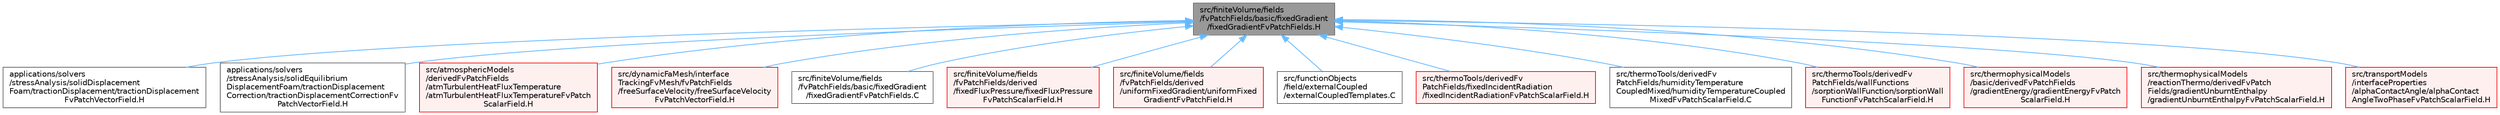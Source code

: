 digraph "src/finiteVolume/fields/fvPatchFields/basic/fixedGradient/fixedGradientFvPatchFields.H"
{
 // LATEX_PDF_SIZE
  bgcolor="transparent";
  edge [fontname=Helvetica,fontsize=10,labelfontname=Helvetica,labelfontsize=10];
  node [fontname=Helvetica,fontsize=10,shape=box,height=0.2,width=0.4];
  Node1 [id="Node000001",label="src/finiteVolume/fields\l/fvPatchFields/basic/fixedGradient\l/fixedGradientFvPatchFields.H",height=0.2,width=0.4,color="gray40", fillcolor="grey60", style="filled", fontcolor="black",tooltip=" "];
  Node1 -> Node2 [id="edge1_Node000001_Node000002",dir="back",color="steelblue1",style="solid",tooltip=" "];
  Node2 [id="Node000002",label="applications/solvers\l/stressAnalysis/solidDisplacement\lFoam/tractionDisplacement/tractionDisplacement\lFvPatchVectorField.H",height=0.2,width=0.4,color="grey40", fillcolor="white", style="filled",URL="$tractionDisplacementFvPatchVectorField_8H.html",tooltip=" "];
  Node1 -> Node3 [id="edge2_Node000001_Node000003",dir="back",color="steelblue1",style="solid",tooltip=" "];
  Node3 [id="Node000003",label="applications/solvers\l/stressAnalysis/solidEquilibrium\lDisplacementFoam/tractionDisplacement\lCorrection/tractionDisplacementCorrectionFv\lPatchVectorField.H",height=0.2,width=0.4,color="grey40", fillcolor="white", style="filled",URL="$tractionDisplacementCorrectionFvPatchVectorField_8H.html",tooltip=" "];
  Node1 -> Node4 [id="edge3_Node000001_Node000004",dir="back",color="steelblue1",style="solid",tooltip=" "];
  Node4 [id="Node000004",label="src/atmosphericModels\l/derivedFvPatchFields\l/atmTurbulentHeatFluxTemperature\l/atmTurbulentHeatFluxTemperatureFvPatch\lScalarField.H",height=0.2,width=0.4,color="red", fillcolor="#FFF0F0", style="filled",URL="$atmTurbulentHeatFluxTemperatureFvPatchScalarField_8H.html",tooltip=" "];
  Node1 -> Node6 [id="edge4_Node000001_Node000006",dir="back",color="steelblue1",style="solid",tooltip=" "];
  Node6 [id="Node000006",label="src/dynamicFaMesh/interface\lTrackingFvMesh/fvPatchFields\l/freeSurfaceVelocity/freeSurfaceVelocity\lFvPatchVectorField.H",height=0.2,width=0.4,color="red", fillcolor="#FFF0F0", style="filled",URL="$freeSurfaceVelocityFvPatchVectorField_8H.html",tooltip=" "];
  Node1 -> Node8 [id="edge5_Node000001_Node000008",dir="back",color="steelblue1",style="solid",tooltip=" "];
  Node8 [id="Node000008",label="src/finiteVolume/fields\l/fvPatchFields/basic/fixedGradient\l/fixedGradientFvPatchFields.C",height=0.2,width=0.4,color="grey40", fillcolor="white", style="filled",URL="$fixedGradientFvPatchFields_8C.html",tooltip=" "];
  Node1 -> Node9 [id="edge6_Node000001_Node000009",dir="back",color="steelblue1",style="solid",tooltip=" "];
  Node9 [id="Node000009",label="src/finiteVolume/fields\l/fvPatchFields/derived\l/fixedFluxPressure/fixedFluxPressure\lFvPatchScalarField.H",height=0.2,width=0.4,color="red", fillcolor="#FFF0F0", style="filled",URL="$fixedFluxPressureFvPatchScalarField_8H.html",tooltip=" "];
  Node1 -> Node26 [id="edge7_Node000001_Node000026",dir="back",color="steelblue1",style="solid",tooltip=" "];
  Node26 [id="Node000026",label="src/finiteVolume/fields\l/fvPatchFields/derived\l/uniformFixedGradient/uniformFixed\lGradientFvPatchField.H",height=0.2,width=0.4,color="red", fillcolor="#FFF0F0", style="filled",URL="$uniformFixedGradientFvPatchField_8H.html",tooltip=" "];
  Node1 -> Node29 [id="edge8_Node000001_Node000029",dir="back",color="steelblue1",style="solid",tooltip=" "];
  Node29 [id="Node000029",label="src/functionObjects\l/field/externalCoupled\l/externalCoupledTemplates.C",height=0.2,width=0.4,color="grey40", fillcolor="white", style="filled",URL="$externalCoupledTemplates_8C.html",tooltip=" "];
  Node1 -> Node30 [id="edge9_Node000001_Node000030",dir="back",color="steelblue1",style="solid",tooltip=" "];
  Node30 [id="Node000030",label="src/thermoTools/derivedFv\lPatchFields/fixedIncidentRadiation\l/fixedIncidentRadiationFvPatchScalarField.H",height=0.2,width=0.4,color="red", fillcolor="#FFF0F0", style="filled",URL="$fixedIncidentRadiationFvPatchScalarField_8H.html",tooltip=" "];
  Node1 -> Node32 [id="edge10_Node000001_Node000032",dir="back",color="steelblue1",style="solid",tooltip=" "];
  Node32 [id="Node000032",label="src/thermoTools/derivedFv\lPatchFields/humidityTemperature\lCoupledMixed/humidityTemperatureCoupled\lMixedFvPatchScalarField.C",height=0.2,width=0.4,color="grey40", fillcolor="white", style="filled",URL="$humidityTemperatureCoupledMixedFvPatchScalarField_8C.html",tooltip=" "];
  Node1 -> Node33 [id="edge11_Node000001_Node000033",dir="back",color="steelblue1",style="solid",tooltip=" "];
  Node33 [id="Node000033",label="src/thermoTools/derivedFv\lPatchFields/wallFunctions\l/sorptionWallFunction/sorptionWall\lFunctionFvPatchScalarField.H",height=0.2,width=0.4,color="red", fillcolor="#FFF0F0", style="filled",URL="$sorptionWallFunctionFvPatchScalarField_8H.html",tooltip=" "];
  Node1 -> Node35 [id="edge12_Node000001_Node000035",dir="back",color="steelblue1",style="solid",tooltip=" "];
  Node35 [id="Node000035",label="src/thermophysicalModels\l/basic/derivedFvPatchFields\l/gradientEnergy/gradientEnergyFvPatch\lScalarField.H",height=0.2,width=0.4,color="red", fillcolor="#FFF0F0", style="filled",URL="$gradientEnergyFvPatchScalarField_8H.html",tooltip=" "];
  Node1 -> Node40 [id="edge13_Node000001_Node000040",dir="back",color="steelblue1",style="solid",tooltip=" "];
  Node40 [id="Node000040",label="src/thermophysicalModels\l/reactionThermo/derivedFvPatch\lFields/gradientUnburntEnthalpy\l/gradientUnburntEnthalpyFvPatchScalarField.H",height=0.2,width=0.4,color="red", fillcolor="#FFF0F0", style="filled",URL="$gradientUnburntEnthalpyFvPatchScalarField_8H.html",tooltip=" "];
  Node1 -> Node43 [id="edge14_Node000001_Node000043",dir="back",color="steelblue1",style="solid",tooltip=" "];
  Node43 [id="Node000043",label="src/transportModels\l/interfaceProperties\l/alphaContactAngle/alphaContact\lAngleTwoPhaseFvPatchScalarField.H",height=0.2,width=0.4,color="red", fillcolor="#FFF0F0", style="filled",URL="$alphaContactAngleTwoPhaseFvPatchScalarField_8H.html",tooltip=" "];
}

